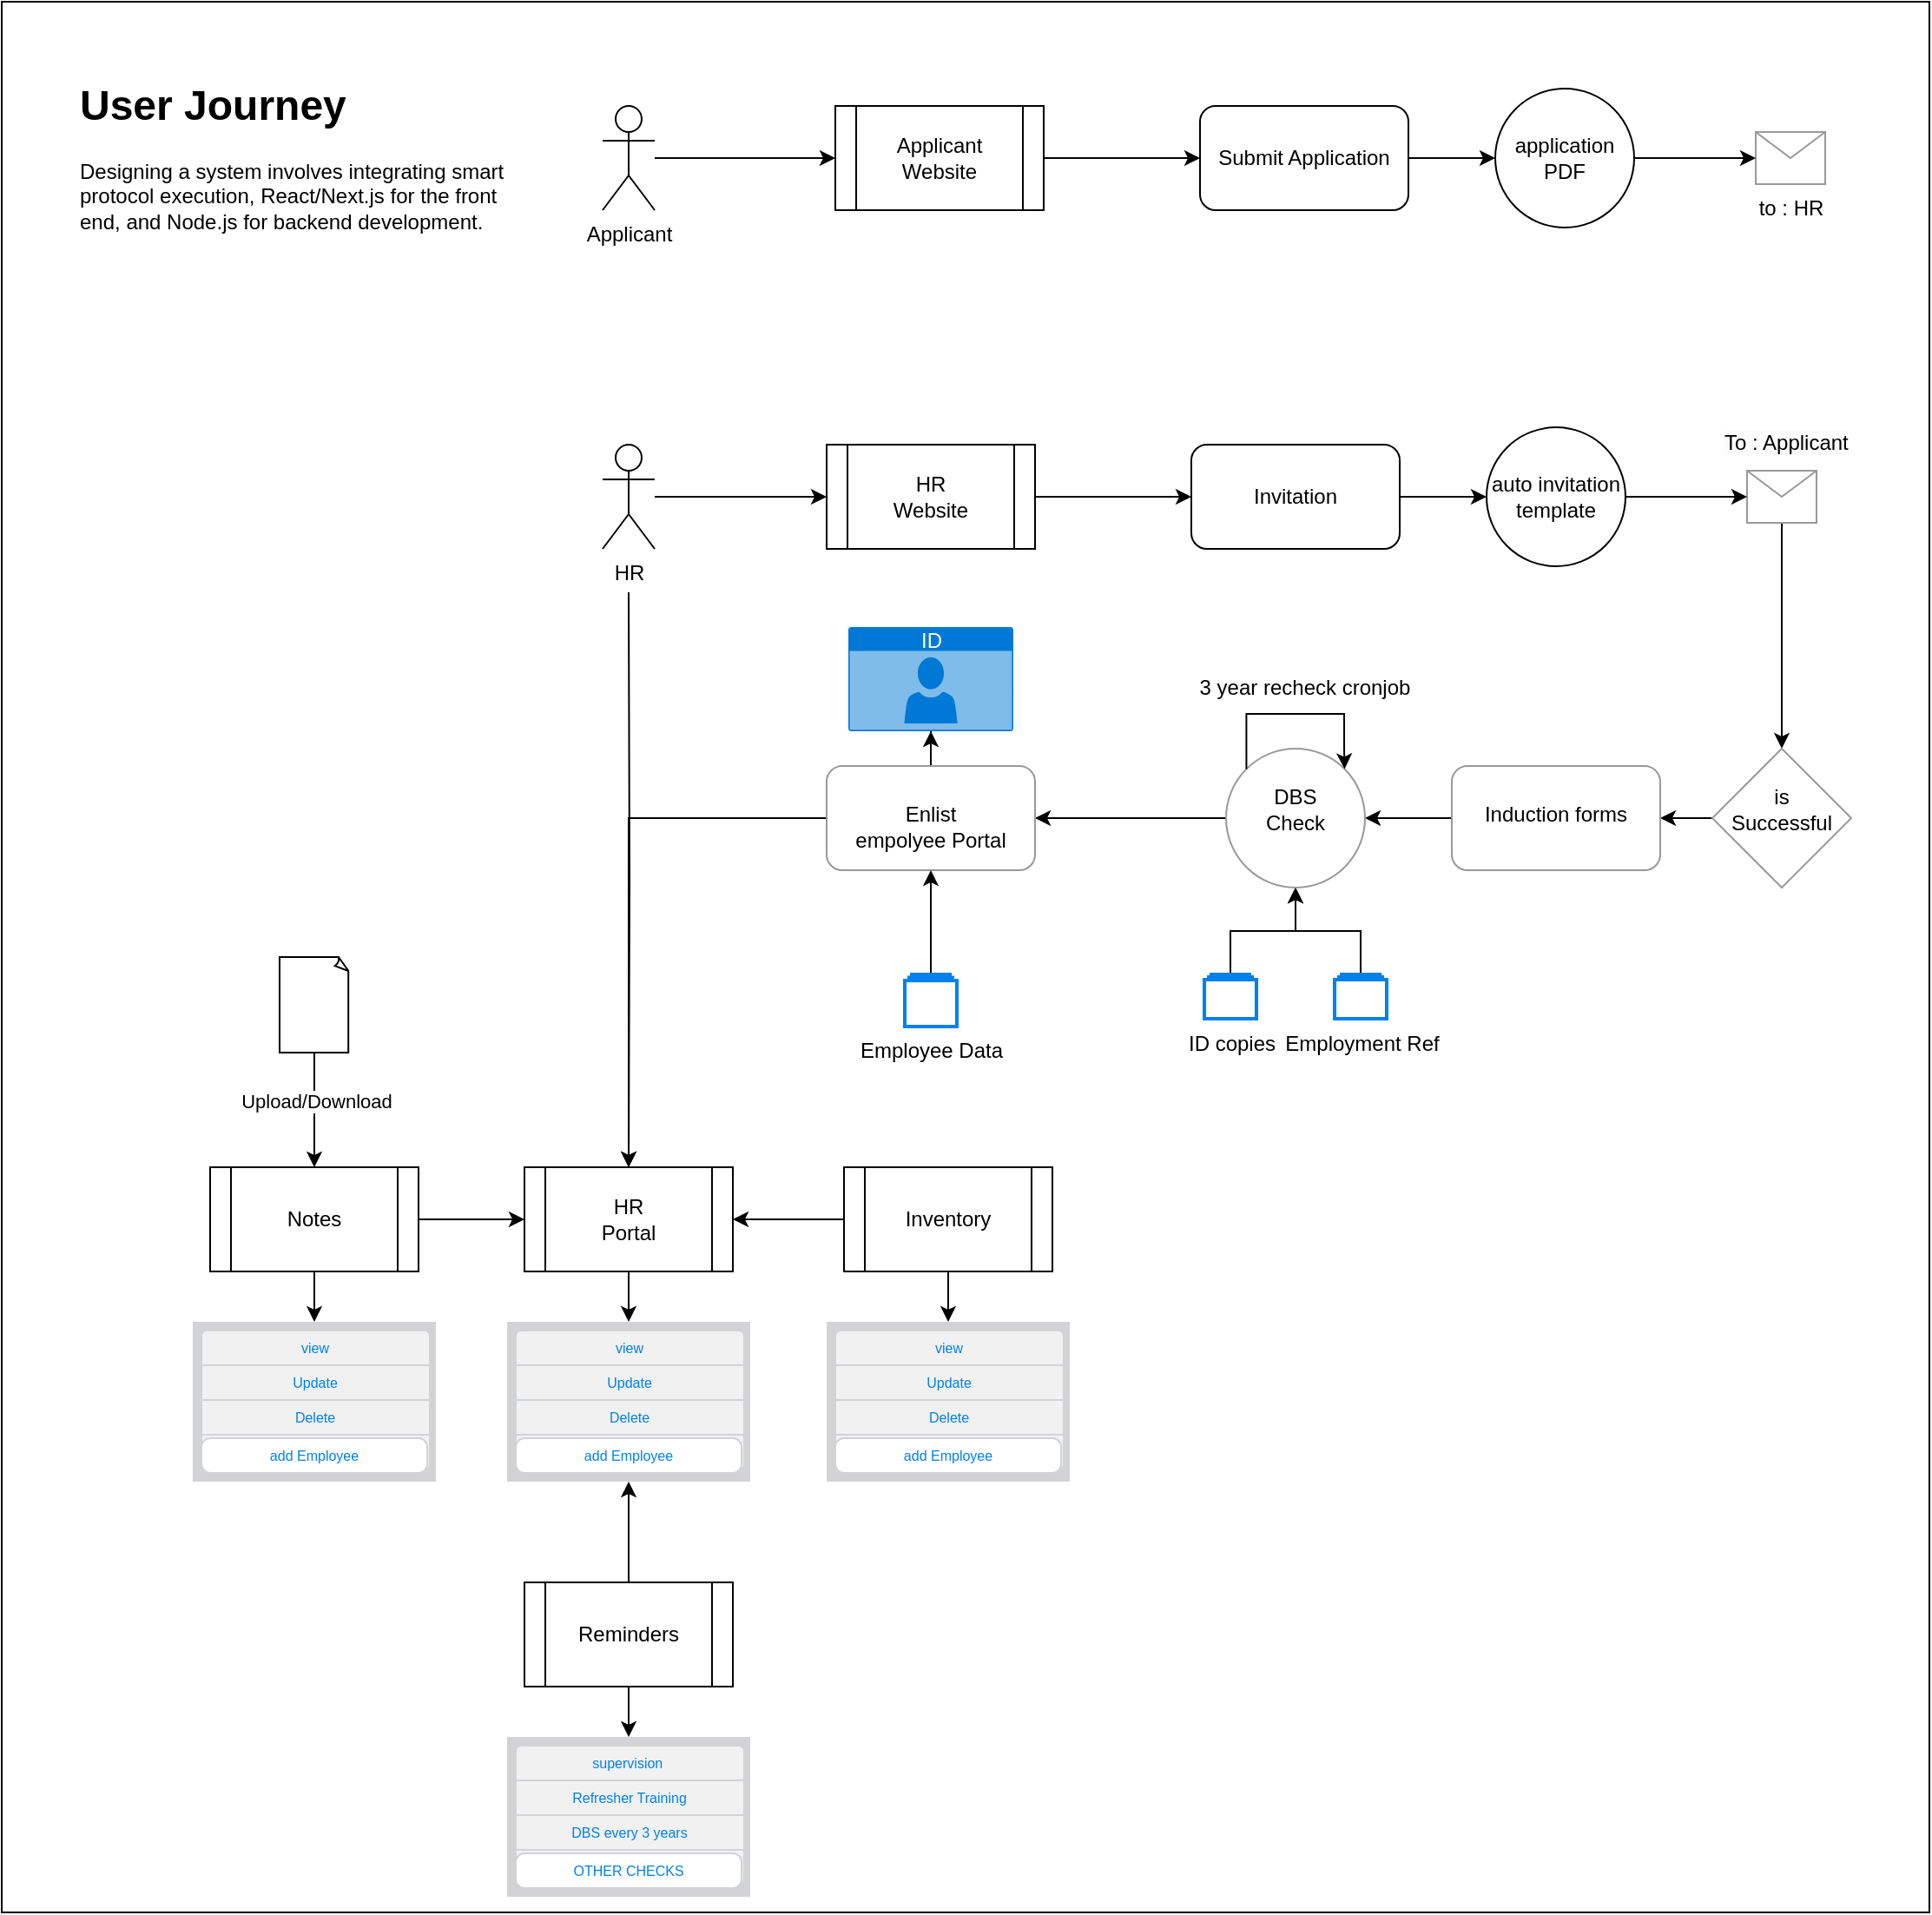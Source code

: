 <mxfile version="23.1.2" type="github">
  <diagram name="Page-1" id="7jnju3X13NSetyP83VK7">
    <mxGraphModel dx="3120" dy="1580" grid="1" gridSize="10" guides="1" tooltips="1" connect="1" arrows="1" fold="1" page="1" pageScale="1" pageWidth="850" pageHeight="1100" math="0" shadow="0">
      <root>
        <mxCell id="0" />
        <mxCell id="1" parent="0" />
        <mxCell id="fMP2AaIuiXEpkMYZhFBn-1" value="" style="rounded=0;whiteSpace=wrap;html=1;" vertex="1" parent="1">
          <mxGeometry x="580" width="1110" height="1100" as="geometry" />
        </mxCell>
        <mxCell id="PZjx9glAYog10NwFBfw6-6" style="edgeStyle=orthogonalEdgeStyle;rounded=0;orthogonalLoop=1;jettySize=auto;html=1;entryX=0;entryY=0.5;entryDx=0;entryDy=0;" parent="1" source="PZjx9glAYog10NwFBfw6-1" target="PZjx9glAYog10NwFBfw6-2" edge="1">
          <mxGeometry relative="1" as="geometry" />
        </mxCell>
        <mxCell id="PZjx9glAYog10NwFBfw6-1" value="Applicant&lt;br&gt;Website" style="shape=process;whiteSpace=wrap;html=1;backgroundOutline=1;" parent="1" vertex="1">
          <mxGeometry x="1060" y="60" width="120" height="60" as="geometry" />
        </mxCell>
        <mxCell id="PZjx9glAYog10NwFBfw6-11" value="" style="edgeStyle=orthogonalEdgeStyle;rounded=0;orthogonalLoop=1;jettySize=auto;html=1;" parent="1" source="PZjx9glAYog10NwFBfw6-2" target="PZjx9glAYog10NwFBfw6-10" edge="1">
          <mxGeometry relative="1" as="geometry" />
        </mxCell>
        <mxCell id="PZjx9glAYog10NwFBfw6-2" value="Submit Application" style="rounded=1;whiteSpace=wrap;html=1;" parent="1" vertex="1">
          <mxGeometry x="1270" y="60" width="120" height="60" as="geometry" />
        </mxCell>
        <mxCell id="PZjx9glAYog10NwFBfw6-4" style="edgeStyle=orthogonalEdgeStyle;rounded=0;orthogonalLoop=1;jettySize=auto;html=1;entryX=0;entryY=0.5;entryDx=0;entryDy=0;" parent="1" source="PZjx9glAYog10NwFBfw6-3" target="PZjx9glAYog10NwFBfw6-1" edge="1">
          <mxGeometry relative="1" as="geometry" />
        </mxCell>
        <mxCell id="PZjx9glAYog10NwFBfw6-3" value="Applicant" style="shape=umlActor;verticalLabelPosition=bottom;verticalAlign=top;html=1;outlineConnect=0;" parent="1" vertex="1">
          <mxGeometry x="926" y="60" width="30" height="60" as="geometry" />
        </mxCell>
        <mxCell id="PZjx9glAYog10NwFBfw6-7" value="to : HR" style="verticalLabelPosition=bottom;shadow=0;dashed=0;align=center;html=1;verticalAlign=top;strokeWidth=1;shape=mxgraph.mockup.misc.mail2;strokeColor=#999999;" parent="1" vertex="1">
          <mxGeometry x="1590" y="75" width="40" height="30" as="geometry" />
        </mxCell>
        <mxCell id="PZjx9glAYog10NwFBfw6-12" value="" style="edgeStyle=orthogonalEdgeStyle;rounded=0;orthogonalLoop=1;jettySize=auto;html=1;" parent="1" source="PZjx9glAYog10NwFBfw6-10" target="PZjx9glAYog10NwFBfw6-7" edge="1">
          <mxGeometry relative="1" as="geometry" />
        </mxCell>
        <mxCell id="PZjx9glAYog10NwFBfw6-10" value="application PDF" style="ellipse;whiteSpace=wrap;html=1;aspect=fixed;" parent="1" vertex="1">
          <mxGeometry x="1440" y="50" width="80" height="80" as="geometry" />
        </mxCell>
        <mxCell id="PZjx9glAYog10NwFBfw6-13" style="edgeStyle=orthogonalEdgeStyle;rounded=0;orthogonalLoop=1;jettySize=auto;html=1;entryX=0;entryY=0.5;entryDx=0;entryDy=0;" parent="1" source="PZjx9glAYog10NwFBfw6-14" target="PZjx9glAYog10NwFBfw6-16" edge="1">
          <mxGeometry relative="1" as="geometry" />
        </mxCell>
        <mxCell id="PZjx9glAYog10NwFBfw6-14" value="HR&lt;br&gt;Website" style="shape=process;whiteSpace=wrap;html=1;backgroundOutline=1;" parent="1" vertex="1">
          <mxGeometry x="1055" y="255" width="120" height="60" as="geometry" />
        </mxCell>
        <mxCell id="PZjx9glAYog10NwFBfw6-15" value="" style="edgeStyle=orthogonalEdgeStyle;rounded=0;orthogonalLoop=1;jettySize=auto;html=1;" parent="1" source="PZjx9glAYog10NwFBfw6-16" target="PZjx9glAYog10NwFBfw6-21" edge="1">
          <mxGeometry relative="1" as="geometry" />
        </mxCell>
        <mxCell id="PZjx9glAYog10NwFBfw6-16" value="Invitation" style="rounded=1;whiteSpace=wrap;html=1;" parent="1" vertex="1">
          <mxGeometry x="1265" y="255" width="120" height="60" as="geometry" />
        </mxCell>
        <mxCell id="PZjx9glAYog10NwFBfw6-17" style="edgeStyle=orthogonalEdgeStyle;rounded=0;orthogonalLoop=1;jettySize=auto;html=1;entryX=0;entryY=0.5;entryDx=0;entryDy=0;" parent="1" source="PZjx9glAYog10NwFBfw6-18" target="PZjx9glAYog10NwFBfw6-14" edge="1">
          <mxGeometry relative="1" as="geometry" />
        </mxCell>
        <mxCell id="PZjx9glAYog10NwFBfw6-68" style="edgeStyle=orthogonalEdgeStyle;rounded=0;orthogonalLoop=1;jettySize=auto;html=1;" parent="1" target="PZjx9glAYog10NwFBfw6-58" edge="1">
          <mxGeometry relative="1" as="geometry">
            <mxPoint x="941" y="340" as="sourcePoint" />
          </mxGeometry>
        </mxCell>
        <mxCell id="PZjx9glAYog10NwFBfw6-18" value="HR" style="shape=umlActor;verticalLabelPosition=bottom;verticalAlign=top;html=1;outlineConnect=0;" parent="1" vertex="1">
          <mxGeometry x="926" y="255" width="30" height="60" as="geometry" />
        </mxCell>
        <mxCell id="PZjx9glAYog10NwFBfw6-23" value="" style="edgeStyle=orthogonalEdgeStyle;rounded=0;orthogonalLoop=1;jettySize=auto;html=1;" parent="1" source="PZjx9glAYog10NwFBfw6-19" target="PZjx9glAYog10NwFBfw6-22" edge="1">
          <mxGeometry relative="1" as="geometry" />
        </mxCell>
        <mxCell id="PZjx9glAYog10NwFBfw6-19" value="" style="verticalLabelPosition=bottom;shadow=0;dashed=0;align=center;html=1;verticalAlign=top;strokeWidth=1;shape=mxgraph.mockup.misc.mail2;strokeColor=#999999;" parent="1" vertex="1">
          <mxGeometry x="1585" y="270" width="40" height="30" as="geometry" />
        </mxCell>
        <mxCell id="PZjx9glAYog10NwFBfw6-20" value="" style="edgeStyle=orthogonalEdgeStyle;rounded=0;orthogonalLoop=1;jettySize=auto;html=1;" parent="1" source="PZjx9glAYog10NwFBfw6-21" target="PZjx9glAYog10NwFBfw6-19" edge="1">
          <mxGeometry relative="1" as="geometry" />
        </mxCell>
        <mxCell id="PZjx9glAYog10NwFBfw6-21" value="auto invitation template" style="ellipse;whiteSpace=wrap;html=1;aspect=fixed;" parent="1" vertex="1">
          <mxGeometry x="1435" y="245" width="80" height="80" as="geometry" />
        </mxCell>
        <mxCell id="PZjx9glAYog10NwFBfw6-25" value="" style="edgeStyle=orthogonalEdgeStyle;rounded=0;orthogonalLoop=1;jettySize=auto;html=1;" parent="1" source="PZjx9glAYog10NwFBfw6-22" target="PZjx9glAYog10NwFBfw6-24" edge="1">
          <mxGeometry relative="1" as="geometry" />
        </mxCell>
        <mxCell id="PZjx9glAYog10NwFBfw6-22" value="&lt;br&gt;is&lt;br&gt;Successful" style="rhombus;whiteSpace=wrap;html=1;verticalAlign=top;strokeColor=#999999;shadow=0;dashed=0;strokeWidth=1;" parent="1" vertex="1">
          <mxGeometry x="1565" y="430" width="80" height="80" as="geometry" />
        </mxCell>
        <mxCell id="PZjx9glAYog10NwFBfw6-35" value="" style="edgeStyle=orthogonalEdgeStyle;rounded=0;orthogonalLoop=1;jettySize=auto;html=1;" parent="1" source="PZjx9glAYog10NwFBfw6-24" target="PZjx9glAYog10NwFBfw6-34" edge="1">
          <mxGeometry relative="1" as="geometry" />
        </mxCell>
        <mxCell id="PZjx9glAYog10NwFBfw6-24" value="&lt;br&gt;Induction forms" style="rounded=1;whiteSpace=wrap;html=1;verticalAlign=top;strokeColor=#999999;shadow=0;dashed=0;strokeWidth=1;" parent="1" vertex="1">
          <mxGeometry x="1415" y="440" width="120" height="60" as="geometry" />
        </mxCell>
        <mxCell id="PZjx9glAYog10NwFBfw6-26" value="&lt;span style=&quot;color: rgb(0, 0, 0); font-family: Helvetica; font-size: 12px; font-style: normal; font-variant-ligatures: normal; font-variant-caps: normal; font-weight: 400; letter-spacing: normal; orphans: 2; text-align: center; text-indent: 0px; text-transform: none; widows: 2; word-spacing: 0px; -webkit-text-stroke-width: 0px; background-color: rgb(251, 251, 251); text-decoration-thickness: initial; text-decoration-style: initial; text-decoration-color: initial; float: none; display: inline !important;&quot;&gt;To : Applicant&lt;/span&gt;" style="text;whiteSpace=wrap;html=1;" parent="1" vertex="1">
          <mxGeometry x="1570" y="240" width="80" height="30" as="geometry" />
        </mxCell>
        <mxCell id="PZjx9glAYog10NwFBfw6-37" style="edgeStyle=orthogonalEdgeStyle;rounded=0;orthogonalLoop=1;jettySize=auto;html=1;entryX=0.5;entryY=1;entryDx=0;entryDy=0;" parent="1" source="PZjx9glAYog10NwFBfw6-31" target="PZjx9glAYog10NwFBfw6-34" edge="1">
          <mxGeometry relative="1" as="geometry" />
        </mxCell>
        <mxCell id="PZjx9glAYog10NwFBfw6-31" value="ID copies" style="html=1;verticalLabelPosition=bottom;align=center;labelBackgroundColor=#ffffff;verticalAlign=top;strokeWidth=2;strokeColor=#0080F0;shadow=0;dashed=0;shape=mxgraph.ios7.icons.folders;" parent="1" vertex="1">
          <mxGeometry x="1272.5" y="560" width="30" height="25.5" as="geometry" />
        </mxCell>
        <mxCell id="PZjx9glAYog10NwFBfw6-36" style="edgeStyle=orthogonalEdgeStyle;rounded=0;orthogonalLoop=1;jettySize=auto;html=1;entryX=0.5;entryY=1;entryDx=0;entryDy=0;" parent="1" source="PZjx9glAYog10NwFBfw6-33" target="PZjx9glAYog10NwFBfw6-34" edge="1">
          <mxGeometry relative="1" as="geometry" />
        </mxCell>
        <mxCell id="PZjx9glAYog10NwFBfw6-33" value="Employment Ref" style="html=1;verticalLabelPosition=bottom;align=center;labelBackgroundColor=#ffffff;verticalAlign=top;strokeWidth=2;strokeColor=#0080F0;shadow=0;dashed=0;shape=mxgraph.ios7.icons.folders;" parent="1" vertex="1">
          <mxGeometry x="1347.5" y="560" width="30" height="25.5" as="geometry" />
        </mxCell>
        <mxCell id="PZjx9glAYog10NwFBfw6-39" value="" style="edgeStyle=orthogonalEdgeStyle;rounded=0;orthogonalLoop=1;jettySize=auto;html=1;" parent="1" source="PZjx9glAYog10NwFBfw6-34" target="PZjx9glAYog10NwFBfw6-38" edge="1">
          <mxGeometry relative="1" as="geometry" />
        </mxCell>
        <mxCell id="PZjx9glAYog10NwFBfw6-34" value="&lt;br&gt;DBS&lt;br&gt;Check" style="ellipse;whiteSpace=wrap;html=1;verticalAlign=top;strokeColor=#999999;rounded=1;shadow=0;dashed=0;strokeWidth=1;" parent="1" vertex="1">
          <mxGeometry x="1285" y="430" width="80" height="80" as="geometry" />
        </mxCell>
        <mxCell id="PZjx9glAYog10NwFBfw6-70" value="" style="edgeStyle=orthogonalEdgeStyle;rounded=0;orthogonalLoop=1;jettySize=auto;html=1;" parent="1" source="PZjx9glAYog10NwFBfw6-38" target="PZjx9glAYog10NwFBfw6-58" edge="1">
          <mxGeometry relative="1" as="geometry" />
        </mxCell>
        <mxCell id="PZjx9glAYog10NwFBfw6-72" value="" style="edgeStyle=orthogonalEdgeStyle;rounded=0;orthogonalLoop=1;jettySize=auto;html=1;" parent="1" source="PZjx9glAYog10NwFBfw6-38" target="PZjx9glAYog10NwFBfw6-71" edge="1">
          <mxGeometry relative="1" as="geometry" />
        </mxCell>
        <mxCell id="PZjx9glAYog10NwFBfw6-38" value="&lt;br&gt;Enlist&lt;br&gt;empolyee Portal" style="whiteSpace=wrap;html=1;verticalAlign=top;strokeColor=#999999;rounded=1;shadow=0;dashed=0;strokeWidth=1;" parent="1" vertex="1">
          <mxGeometry x="1055" y="440" width="120" height="60" as="geometry" />
        </mxCell>
        <mxCell id="PZjx9glAYog10NwFBfw6-41" value="" style="edgeStyle=orthogonalEdgeStyle;rounded=0;orthogonalLoop=1;jettySize=auto;html=1;" parent="1" source="PZjx9glAYog10NwFBfw6-40" target="PZjx9glAYog10NwFBfw6-38" edge="1">
          <mxGeometry relative="1" as="geometry" />
        </mxCell>
        <mxCell id="PZjx9glAYog10NwFBfw6-40" value="Employee Data" style="html=1;verticalLabelPosition=bottom;align=center;labelBackgroundColor=#ffffff;verticalAlign=top;strokeWidth=2;strokeColor=#0080F0;shadow=0;dashed=0;shape=mxgraph.ios7.icons.folders;" parent="1" vertex="1">
          <mxGeometry x="1100" y="560" width="30" height="30" as="geometry" />
        </mxCell>
        <mxCell id="PZjx9glAYog10NwFBfw6-67" style="edgeStyle=orthogonalEdgeStyle;rounded=0;orthogonalLoop=1;jettySize=auto;html=1;entryX=0.5;entryY=0;entryDx=0;entryDy=0;" parent="1" source="PZjx9glAYog10NwFBfw6-58" target="PZjx9glAYog10NwFBfw6-59" edge="1">
          <mxGeometry relative="1" as="geometry" />
        </mxCell>
        <mxCell id="PZjx9glAYog10NwFBfw6-58" value="HR&lt;br&gt;Portal" style="shape=process;whiteSpace=wrap;html=1;backgroundOutline=1;" parent="1" vertex="1">
          <mxGeometry x="881" y="671" width="120" height="60" as="geometry" />
        </mxCell>
        <mxCell id="PZjx9glAYog10NwFBfw6-59" value="" style="shape=rect;rSize=3;strokeColor=none;fillColor=#D2D3D5;gradientColor=none;shadow=0;html=1;" parent="1" vertex="1">
          <mxGeometry x="871" y="760" width="140" height="92" as="geometry" />
        </mxCell>
        <mxCell id="PZjx9glAYog10NwFBfw6-60" value="view" style="html=1;strokeWidth=1;shadow=0;dashed=0;shape=mxgraph.ios7ui.topButton;rSize=3;strokeColor=#D2D3D5;fontSize=8;fillColor=#F1F1F1;fontColor=#0080F0;resizeWidth=1;whiteSpace=wrap;" parent="PZjx9glAYog10NwFBfw6-59" vertex="1">
          <mxGeometry width="131.463" height="20" relative="1" as="geometry">
            <mxPoint x="5" y="5" as="offset" />
          </mxGeometry>
        </mxCell>
        <mxCell id="PZjx9glAYog10NwFBfw6-61" value="Update" style="shape=rect;html=1;strokeColor=#D2D3D5;fontSize=8;fillColor=#F1F1F1;fontColor=#0080F0;resizeWidth=1;whiteSpace=wrap;" parent="PZjx9glAYog10NwFBfw6-59" vertex="1">
          <mxGeometry width="131.463" height="20" relative="1" as="geometry">
            <mxPoint x="5" y="25" as="offset" />
          </mxGeometry>
        </mxCell>
        <mxCell id="PZjx9glAYog10NwFBfw6-62" value="Delete" style="shape=rect;html=1;strokeColor=#D2D3D5;fontSize=8;fillColor=#F1F1F1;fontColor=#0080F0;resizeWidth=1;whiteSpace=wrap;" parent="PZjx9glAYog10NwFBfw6-59" vertex="1">
          <mxGeometry width="131.463" height="20" relative="1" as="geometry">
            <mxPoint x="5" y="45" as="offset" />
          </mxGeometry>
        </mxCell>
        <mxCell id="PZjx9glAYog10NwFBfw6-63" value="Label" style="html=1;strokeWidth=1;shadow=0;dashed=0;shape=mxgraph.ios7ui.bottomButton;rSize=3;strokeColor=#D2D3D5;fontSize=8;fillColor=#F1F1F1;fontColor=#0080F0;resizeWidth=1;whiteSpace=wrap;" parent="PZjx9glAYog10NwFBfw6-59" vertex="1">
          <mxGeometry width="131.463" height="20" relative="1" as="geometry">
            <mxPoint x="5" y="65" as="offset" />
          </mxGeometry>
        </mxCell>
        <mxCell id="PZjx9glAYog10NwFBfw6-64" value="add Employee" style="html=1;strokeWidth=1;shadow=0;dashed=0;shape=mxgraph.ios7ui.marginRect;rx=5;ry=5;rectMargin=5;strokeColor=#D2D3D5;fontSize=8;fillColor=#ffffff;fontColor=#0080F0;resizeWidth=1;whiteSpace=wrap;" parent="PZjx9glAYog10NwFBfw6-59" vertex="1">
          <mxGeometry y="1" width="140" height="30" relative="1" as="geometry">
            <mxPoint y="-30" as="offset" />
          </mxGeometry>
        </mxCell>
        <mxCell id="PZjx9glAYog10NwFBfw6-71" value="ID" style="html=1;whiteSpace=wrap;strokeColor=none;fillColor=#0079D6;labelPosition=center;verticalLabelPosition=middle;verticalAlign=top;align=center;fontSize=12;outlineConnect=0;spacingTop=-6;fontColor=#FFFFFF;sketch=0;shape=mxgraph.sitemap.profile;" parent="1" vertex="1">
          <mxGeometry x="1067.5" y="360" width="95" height="60" as="geometry" />
        </mxCell>
        <mxCell id="PZjx9glAYog10NwFBfw6-73" style="edgeStyle=orthogonalEdgeStyle;rounded=0;orthogonalLoop=1;jettySize=auto;html=1;entryX=0.5;entryY=0;entryDx=0;entryDy=0;" parent="1" source="PZjx9glAYog10NwFBfw6-74" target="PZjx9glAYog10NwFBfw6-75" edge="1">
          <mxGeometry relative="1" as="geometry" />
        </mxCell>
        <mxCell id="PZjx9glAYog10NwFBfw6-89" value="" style="edgeStyle=orthogonalEdgeStyle;rounded=0;orthogonalLoop=1;jettySize=auto;html=1;" parent="1" source="PZjx9glAYog10NwFBfw6-74" target="PZjx9glAYog10NwFBfw6-58" edge="1">
          <mxGeometry relative="1" as="geometry" />
        </mxCell>
        <mxCell id="PZjx9glAYog10NwFBfw6-74" value="Inventory" style="shape=process;whiteSpace=wrap;html=1;backgroundOutline=1;" parent="1" vertex="1">
          <mxGeometry x="1065" y="671" width="120" height="60" as="geometry" />
        </mxCell>
        <mxCell id="PZjx9glAYog10NwFBfw6-75" value="" style="shape=rect;rSize=3;strokeColor=none;fillColor=#D2D3D5;gradientColor=none;shadow=0;html=1;" parent="1" vertex="1">
          <mxGeometry x="1055" y="760" width="140" height="92" as="geometry" />
        </mxCell>
        <mxCell id="PZjx9glAYog10NwFBfw6-76" value="view" style="html=1;strokeWidth=1;shadow=0;dashed=0;shape=mxgraph.ios7ui.topButton;rSize=3;strokeColor=#D2D3D5;fontSize=8;fillColor=#F1F1F1;fontColor=#0080F0;resizeWidth=1;whiteSpace=wrap;" parent="PZjx9glAYog10NwFBfw6-75" vertex="1">
          <mxGeometry width="131.463" height="20" relative="1" as="geometry">
            <mxPoint x="5" y="5" as="offset" />
          </mxGeometry>
        </mxCell>
        <mxCell id="PZjx9glAYog10NwFBfw6-77" value="Update" style="shape=rect;html=1;strokeColor=#D2D3D5;fontSize=8;fillColor=#F1F1F1;fontColor=#0080F0;resizeWidth=1;whiteSpace=wrap;" parent="PZjx9glAYog10NwFBfw6-75" vertex="1">
          <mxGeometry width="131.463" height="20" relative="1" as="geometry">
            <mxPoint x="5" y="25" as="offset" />
          </mxGeometry>
        </mxCell>
        <mxCell id="PZjx9glAYog10NwFBfw6-78" value="Delete" style="shape=rect;html=1;strokeColor=#D2D3D5;fontSize=8;fillColor=#F1F1F1;fontColor=#0080F0;resizeWidth=1;whiteSpace=wrap;" parent="PZjx9glAYog10NwFBfw6-75" vertex="1">
          <mxGeometry width="131.463" height="20" relative="1" as="geometry">
            <mxPoint x="5" y="45" as="offset" />
          </mxGeometry>
        </mxCell>
        <mxCell id="PZjx9glAYog10NwFBfw6-79" value="Label" style="html=1;strokeWidth=1;shadow=0;dashed=0;shape=mxgraph.ios7ui.bottomButton;rSize=3;strokeColor=#D2D3D5;fontSize=8;fillColor=#F1F1F1;fontColor=#0080F0;resizeWidth=1;whiteSpace=wrap;" parent="PZjx9glAYog10NwFBfw6-75" vertex="1">
          <mxGeometry width="131.463" height="20" relative="1" as="geometry">
            <mxPoint x="5" y="65" as="offset" />
          </mxGeometry>
        </mxCell>
        <mxCell id="PZjx9glAYog10NwFBfw6-80" value="add Employee" style="html=1;strokeWidth=1;shadow=0;dashed=0;shape=mxgraph.ios7ui.marginRect;rx=5;ry=5;rectMargin=5;strokeColor=#D2D3D5;fontSize=8;fillColor=#ffffff;fontColor=#0080F0;resizeWidth=1;whiteSpace=wrap;" parent="PZjx9glAYog10NwFBfw6-75" vertex="1">
          <mxGeometry y="1" width="140" height="30" relative="1" as="geometry">
            <mxPoint y="-30" as="offset" />
          </mxGeometry>
        </mxCell>
        <mxCell id="PZjx9glAYog10NwFBfw6-81" style="edgeStyle=orthogonalEdgeStyle;rounded=0;orthogonalLoop=1;jettySize=auto;html=1;entryX=0.5;entryY=0;entryDx=0;entryDy=0;" parent="1" source="PZjx9glAYog10NwFBfw6-82" target="PZjx9glAYog10NwFBfw6-83" edge="1">
          <mxGeometry relative="1" as="geometry" />
        </mxCell>
        <mxCell id="PZjx9glAYog10NwFBfw6-90" value="" style="edgeStyle=orthogonalEdgeStyle;rounded=0;orthogonalLoop=1;jettySize=auto;html=1;" parent="1" source="PZjx9glAYog10NwFBfw6-82" target="PZjx9glAYog10NwFBfw6-58" edge="1">
          <mxGeometry relative="1" as="geometry" />
        </mxCell>
        <mxCell id="PZjx9glAYog10NwFBfw6-82" value="Notes" style="shape=process;whiteSpace=wrap;html=1;backgroundOutline=1;" parent="1" vertex="1">
          <mxGeometry x="700" y="671" width="120" height="60" as="geometry" />
        </mxCell>
        <mxCell id="PZjx9glAYog10NwFBfw6-83" value="" style="shape=rect;rSize=3;strokeColor=none;fillColor=#D2D3D5;gradientColor=none;shadow=0;html=1;" parent="1" vertex="1">
          <mxGeometry x="690" y="760" width="140" height="92" as="geometry" />
        </mxCell>
        <mxCell id="PZjx9glAYog10NwFBfw6-84" value="view" style="html=1;strokeWidth=1;shadow=0;dashed=0;shape=mxgraph.ios7ui.topButton;rSize=3;strokeColor=#D2D3D5;fontSize=8;fillColor=#F1F1F1;fontColor=#0080F0;resizeWidth=1;whiteSpace=wrap;" parent="PZjx9glAYog10NwFBfw6-83" vertex="1">
          <mxGeometry width="131.463" height="20" relative="1" as="geometry">
            <mxPoint x="5" y="5" as="offset" />
          </mxGeometry>
        </mxCell>
        <mxCell id="PZjx9glAYog10NwFBfw6-85" value="Update" style="shape=rect;html=1;strokeColor=#D2D3D5;fontSize=8;fillColor=#F1F1F1;fontColor=#0080F0;resizeWidth=1;whiteSpace=wrap;" parent="PZjx9glAYog10NwFBfw6-83" vertex="1">
          <mxGeometry width="131.463" height="20" relative="1" as="geometry">
            <mxPoint x="5" y="25" as="offset" />
          </mxGeometry>
        </mxCell>
        <mxCell id="PZjx9glAYog10NwFBfw6-86" value="Delete" style="shape=rect;html=1;strokeColor=#D2D3D5;fontSize=8;fillColor=#F1F1F1;fontColor=#0080F0;resizeWidth=1;whiteSpace=wrap;" parent="PZjx9glAYog10NwFBfw6-83" vertex="1">
          <mxGeometry width="131.463" height="20" relative="1" as="geometry">
            <mxPoint x="5" y="45" as="offset" />
          </mxGeometry>
        </mxCell>
        <mxCell id="PZjx9glAYog10NwFBfw6-87" value="Label" style="html=1;strokeWidth=1;shadow=0;dashed=0;shape=mxgraph.ios7ui.bottomButton;rSize=3;strokeColor=#D2D3D5;fontSize=8;fillColor=#F1F1F1;fontColor=#0080F0;resizeWidth=1;whiteSpace=wrap;" parent="PZjx9glAYog10NwFBfw6-83" vertex="1">
          <mxGeometry width="131.463" height="20" relative="1" as="geometry">
            <mxPoint x="5" y="65" as="offset" />
          </mxGeometry>
        </mxCell>
        <mxCell id="PZjx9glAYog10NwFBfw6-88" value="add Employee" style="html=1;strokeWidth=1;shadow=0;dashed=0;shape=mxgraph.ios7ui.marginRect;rx=5;ry=5;rectMargin=5;strokeColor=#D2D3D5;fontSize=8;fillColor=#ffffff;fontColor=#0080F0;resizeWidth=1;whiteSpace=wrap;" parent="PZjx9glAYog10NwFBfw6-83" vertex="1">
          <mxGeometry y="1" width="140" height="30" relative="1" as="geometry">
            <mxPoint y="-30" as="offset" />
          </mxGeometry>
        </mxCell>
        <mxCell id="PZjx9glAYog10NwFBfw6-92" value="" style="edgeStyle=orthogonalEdgeStyle;rounded=0;orthogonalLoop=1;jettySize=auto;html=1;" parent="1" source="PZjx9glAYog10NwFBfw6-91" target="PZjx9glAYog10NwFBfw6-82" edge="1">
          <mxGeometry relative="1" as="geometry" />
        </mxCell>
        <mxCell id="PZjx9glAYog10NwFBfw6-93" value="Upload/Download" style="edgeLabel;html=1;align=center;verticalAlign=middle;resizable=0;points=[];" parent="PZjx9glAYog10NwFBfw6-92" vertex="1" connectable="0">
          <mxGeometry x="-0.144" y="1" relative="1" as="geometry">
            <mxPoint as="offset" />
          </mxGeometry>
        </mxCell>
        <mxCell id="PZjx9glAYog10NwFBfw6-91" value="" style="whiteSpace=wrap;html=1;shape=mxgraph.basic.document" parent="1" vertex="1">
          <mxGeometry x="740" y="550" width="40" height="55" as="geometry" />
        </mxCell>
        <mxCell id="PZjx9glAYog10NwFBfw6-94" style="edgeStyle=orthogonalEdgeStyle;rounded=0;orthogonalLoop=1;jettySize=auto;html=1;exitX=0;exitY=0;exitDx=0;exitDy=0;entryX=1;entryY=0;entryDx=0;entryDy=0;" parent="1" source="PZjx9glAYog10NwFBfw6-34" target="PZjx9glAYog10NwFBfw6-34" edge="1">
          <mxGeometry relative="1" as="geometry">
            <Array as="points">
              <mxPoint x="1297" y="410" />
              <mxPoint x="1353" y="410" />
              <mxPoint x="1353" y="430" />
              <mxPoint x="1353" y="430" />
            </Array>
          </mxGeometry>
        </mxCell>
        <mxCell id="PZjx9glAYog10NwFBfw6-95" value="3 year recheck cronjob" style="text;html=1;align=center;verticalAlign=middle;resizable=0;points=[];autosize=1;strokeColor=none;fillColor=none;" parent="1" vertex="1">
          <mxGeometry x="1260" y="380" width="140" height="30" as="geometry" />
        </mxCell>
        <mxCell id="PZjx9glAYog10NwFBfw6-96" style="edgeStyle=orthogonalEdgeStyle;rounded=0;orthogonalLoop=1;jettySize=auto;html=1;entryX=0.5;entryY=0;entryDx=0;entryDy=0;" parent="1" source="PZjx9glAYog10NwFBfw6-97" target="PZjx9glAYog10NwFBfw6-98" edge="1">
          <mxGeometry relative="1" as="geometry" />
        </mxCell>
        <mxCell id="PZjx9glAYog10NwFBfw6-104" value="" style="edgeStyle=orthogonalEdgeStyle;rounded=0;orthogonalLoop=1;jettySize=auto;html=1;" parent="1" source="PZjx9glAYog10NwFBfw6-97" target="PZjx9glAYog10NwFBfw6-64" edge="1">
          <mxGeometry relative="1" as="geometry" />
        </mxCell>
        <mxCell id="PZjx9glAYog10NwFBfw6-97" value="Reminders" style="shape=process;whiteSpace=wrap;html=1;backgroundOutline=1;" parent="1" vertex="1">
          <mxGeometry x="881" y="910" width="120" height="60" as="geometry" />
        </mxCell>
        <mxCell id="PZjx9glAYog10NwFBfw6-98" value="" style="shape=rect;rSize=3;strokeColor=none;fillColor=#D2D3D5;gradientColor=none;shadow=0;html=1;" parent="1" vertex="1">
          <mxGeometry x="871" y="999" width="140" height="92" as="geometry" />
        </mxCell>
        <mxCell id="PZjx9glAYog10NwFBfw6-99" value="&lt;p class=&quot;MsoNormal&quot;&gt;supervision&amp;nbsp;&lt;/p&gt;" style="html=1;strokeWidth=1;shadow=0;dashed=0;shape=mxgraph.ios7ui.topButton;rSize=3;strokeColor=#D2D3D5;fontSize=8;fillColor=#F1F1F1;fontColor=#0080F0;resizeWidth=1;whiteSpace=wrap;" parent="PZjx9glAYog10NwFBfw6-98" vertex="1">
          <mxGeometry width="131.463" height="20" relative="1" as="geometry">
            <mxPoint x="5" y="5" as="offset" />
          </mxGeometry>
        </mxCell>
        <mxCell id="PZjx9glAYog10NwFBfw6-100" value="&lt;p class=&quot;MsoNormal&quot;&gt;Refresher Training&lt;/p&gt;" style="shape=rect;html=1;strokeColor=#D2D3D5;fontSize=8;fillColor=#F1F1F1;fontColor=#0080F0;resizeWidth=1;whiteSpace=wrap;" parent="PZjx9glAYog10NwFBfw6-98" vertex="1">
          <mxGeometry width="131.463" height="20" relative="1" as="geometry">
            <mxPoint x="5" y="25" as="offset" />
          </mxGeometry>
        </mxCell>
        <mxCell id="PZjx9glAYog10NwFBfw6-101" value="&lt;p class=&quot;MsoNormal&quot;&gt;DBS every 3 years&lt;/p&gt;" style="shape=rect;html=1;strokeColor=#D2D3D5;fontSize=8;fillColor=#F1F1F1;fontColor=#0080F0;resizeWidth=1;whiteSpace=wrap;" parent="PZjx9glAYog10NwFBfw6-98" vertex="1">
          <mxGeometry width="131.463" height="20" relative="1" as="geometry">
            <mxPoint x="5" y="45" as="offset" />
          </mxGeometry>
        </mxCell>
        <mxCell id="PZjx9glAYog10NwFBfw6-102" value="Label" style="html=1;strokeWidth=1;shadow=0;dashed=0;shape=mxgraph.ios7ui.bottomButton;rSize=3;strokeColor=#D2D3D5;fontSize=8;fillColor=#F1F1F1;fontColor=#0080F0;resizeWidth=1;whiteSpace=wrap;" parent="PZjx9glAYog10NwFBfw6-98" vertex="1">
          <mxGeometry width="131.463" height="20" relative="1" as="geometry">
            <mxPoint x="5" y="65" as="offset" />
          </mxGeometry>
        </mxCell>
        <mxCell id="PZjx9glAYog10NwFBfw6-103" value="&lt;p class=&quot;MsoNormal&quot;&gt;OTHER CHECKS&lt;/p&gt;" style="html=1;strokeWidth=1;shadow=0;dashed=0;shape=mxgraph.ios7ui.marginRect;rx=5;ry=5;rectMargin=5;strokeColor=#D2D3D5;fontSize=8;fillColor=#ffffff;fontColor=#0080F0;resizeWidth=1;whiteSpace=wrap;" parent="PZjx9glAYog10NwFBfw6-98" vertex="1">
          <mxGeometry y="1" width="140" height="30" relative="1" as="geometry">
            <mxPoint y="-30" as="offset" />
          </mxGeometry>
        </mxCell>
        <mxCell id="fMP2AaIuiXEpkMYZhFBn-2" value="&lt;h1&gt;&lt;span style=&quot;background-color: initial;&quot;&gt;User Journey&lt;/span&gt;&lt;br&gt;&lt;/h1&gt;&lt;div&gt;Designing a system involves integrating smart protocol execution, React/Next.js for the front end, and Node.js for backend development.&lt;br&gt;&lt;/div&gt;" style="text;html=1;strokeColor=none;fillColor=none;spacing=5;spacingTop=-20;whiteSpace=wrap;overflow=hidden;rounded=0;" vertex="1" parent="1">
          <mxGeometry x="620" y="40" width="260" height="160" as="geometry" />
        </mxCell>
      </root>
    </mxGraphModel>
  </diagram>
</mxfile>
